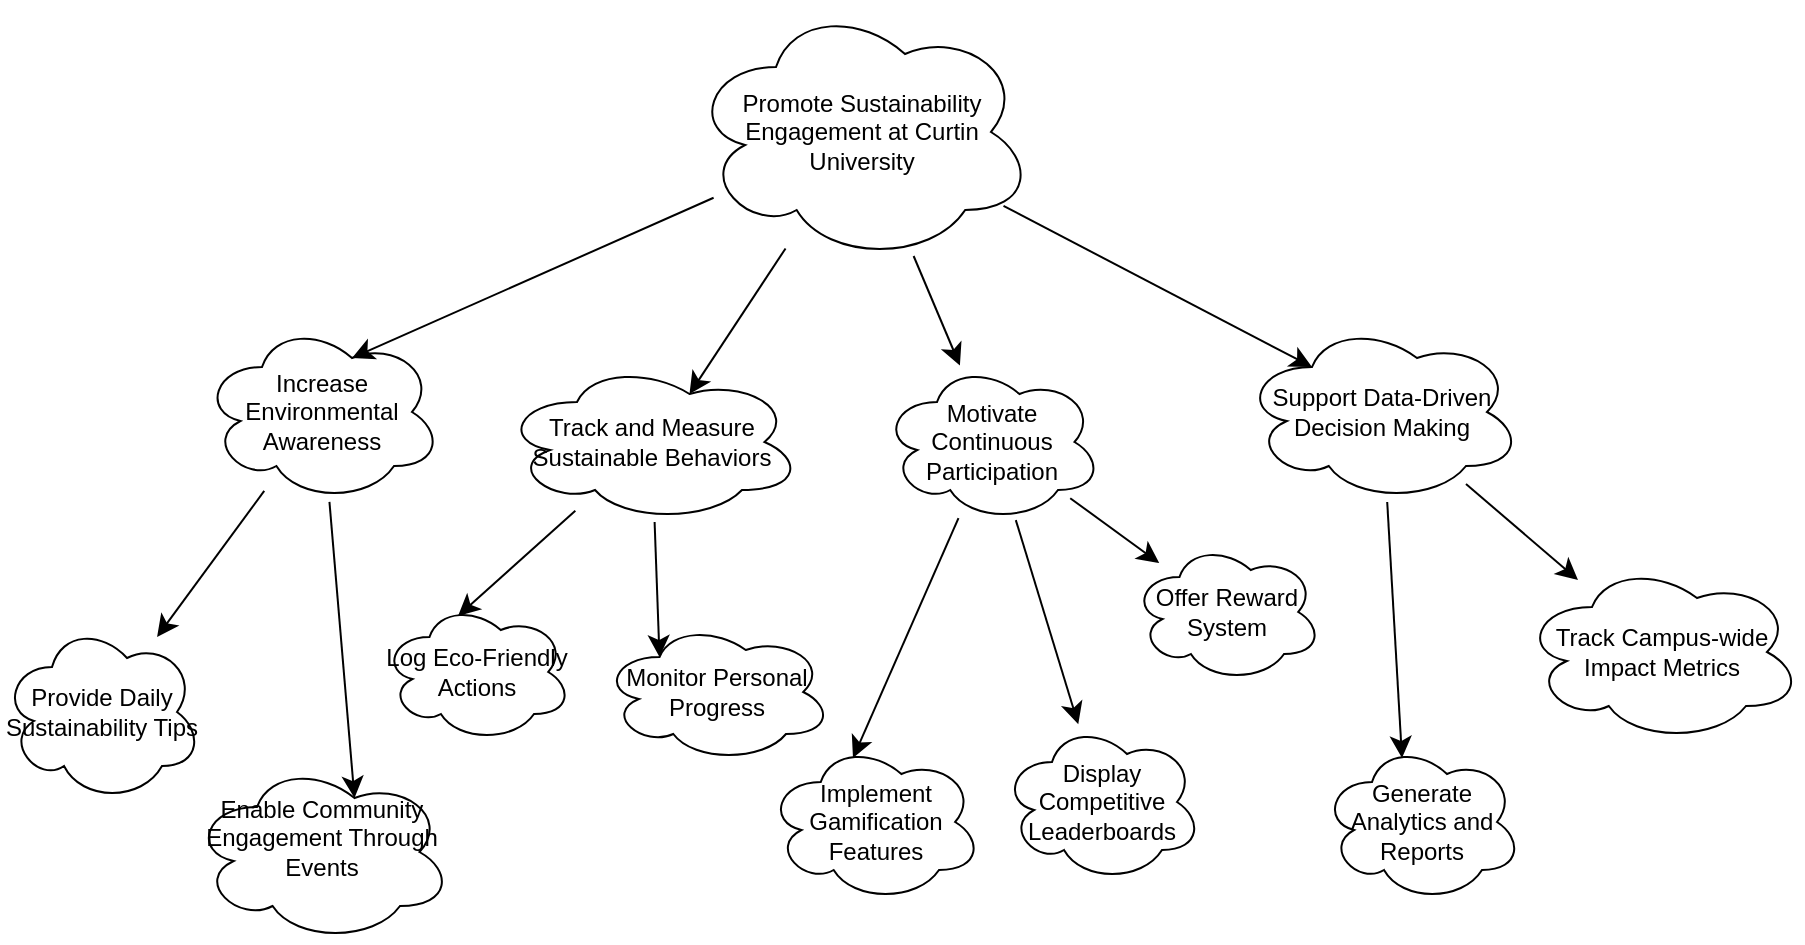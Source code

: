 <mxfile version="28.2.7">
  <diagram name="Page-1" id="2cEOTI5LPqqgsDJ_FVwX">
    <mxGraphModel dx="999" dy="719" grid="1" gridSize="10" guides="1" tooltips="1" connect="1" arrows="1" fold="1" page="1" pageScale="1" pageWidth="850" pageHeight="1100" math="0" shadow="0">
      <root>
        <mxCell id="0" />
        <mxCell id="1" parent="0" />
        <mxCell id="_TOQFuZ6-E28BYfeeUP0-17" style="edgeStyle=none;curved=1;rounded=0;orthogonalLoop=1;jettySize=auto;html=1;fontSize=12;startSize=8;endSize=8;" edge="1" parent="1" source="_TOQFuZ6-E28BYfeeUP0-1" target="_TOQFuZ6-E28BYfeeUP0-4">
          <mxGeometry relative="1" as="geometry" />
        </mxCell>
        <mxCell id="_TOQFuZ6-E28BYfeeUP0-1" value="&lt;div class=&quot;text-lg font-bold&quot;&gt;Promote Sustainability Engagement at Curtin University&lt;/div&gt;" style="ellipse;shape=cloud;whiteSpace=wrap;html=1;" vertex="1" parent="1">
          <mxGeometry x="354" y="10" width="172" height="130" as="geometry" />
        </mxCell>
        <mxCell id="_TOQFuZ6-E28BYfeeUP0-2" value="&lt;div class=&quot;text-sm font-semibold&quot;&gt;Track and Measure Sustainable Behaviors&lt;/div&gt;" style="ellipse;shape=cloud;whiteSpace=wrap;html=1;" vertex="1" parent="1">
          <mxGeometry x="260" y="190" width="150" height="80" as="geometry" />
        </mxCell>
        <mxCell id="_TOQFuZ6-E28BYfeeUP0-19" style="edgeStyle=none;curved=1;rounded=0;orthogonalLoop=1;jettySize=auto;html=1;fontSize=12;startSize=8;endSize=8;" edge="1" parent="1" source="_TOQFuZ6-E28BYfeeUP0-3" target="_TOQFuZ6-E28BYfeeUP0-6">
          <mxGeometry relative="1" as="geometry" />
        </mxCell>
        <mxCell id="_TOQFuZ6-E28BYfeeUP0-3" value="&lt;div class=&quot;text-sm font-semibold&quot;&gt;Increase Environmental Awareness&lt;/div&gt;" style="ellipse;shape=cloud;whiteSpace=wrap;html=1;" vertex="1" parent="1">
          <mxGeometry x="110" y="170" width="120" height="90" as="geometry" />
        </mxCell>
        <mxCell id="_TOQFuZ6-E28BYfeeUP0-24" style="edgeStyle=none;curved=1;rounded=0;orthogonalLoop=1;jettySize=auto;html=1;fontSize=12;startSize=8;endSize=8;" edge="1" parent="1" source="_TOQFuZ6-E28BYfeeUP0-4" target="_TOQFuZ6-E28BYfeeUP0-11">
          <mxGeometry relative="1" as="geometry" />
        </mxCell>
        <mxCell id="_TOQFuZ6-E28BYfeeUP0-34" style="edgeStyle=none;curved=1;rounded=0;orthogonalLoop=1;jettySize=auto;html=1;fontSize=12;startSize=8;endSize=8;" edge="1" parent="1" source="_TOQFuZ6-E28BYfeeUP0-4" target="_TOQFuZ6-E28BYfeeUP0-33">
          <mxGeometry relative="1" as="geometry" />
        </mxCell>
        <mxCell id="_TOQFuZ6-E28BYfeeUP0-4" value="&lt;div class=&quot;text-sm font-semibold&quot;&gt;Motivate Continuous Participation&lt;/div&gt;" style="ellipse;shape=cloud;whiteSpace=wrap;html=1;" vertex="1" parent="1">
          <mxGeometry x="450" y="190" width="110" height="80" as="geometry" />
        </mxCell>
        <mxCell id="_TOQFuZ6-E28BYfeeUP0-26" style="edgeStyle=none;curved=1;rounded=0;orthogonalLoop=1;jettySize=auto;html=1;fontSize=12;startSize=8;endSize=8;" edge="1" parent="1" source="_TOQFuZ6-E28BYfeeUP0-5" target="_TOQFuZ6-E28BYfeeUP0-14">
          <mxGeometry relative="1" as="geometry" />
        </mxCell>
        <mxCell id="_TOQFuZ6-E28BYfeeUP0-5" value="&lt;div class=&quot;text-sm font-semibold&quot;&gt;Support Data-Driven Decision Making&lt;/div&gt;" style="ellipse;shape=cloud;whiteSpace=wrap;html=1;" vertex="1" parent="1">
          <mxGeometry x="630" y="170" width="140" height="90" as="geometry" />
        </mxCell>
        <mxCell id="_TOQFuZ6-E28BYfeeUP0-6" value="&lt;div class=&quot;text-xs&quot;&gt;Provide Daily Sustainability Tips&lt;/div&gt;" style="ellipse;shape=cloud;whiteSpace=wrap;html=1;" vertex="1" parent="1">
          <mxGeometry x="10" y="320" width="100" height="90" as="geometry" />
        </mxCell>
        <mxCell id="_TOQFuZ6-E28BYfeeUP0-7" value="&#xa;&lt;div class=&quot;text-xs&quot;&gt;Enable Community Engagement Through Events&lt;/div&gt;&#xa;&#xa;" style="ellipse;shape=cloud;whiteSpace=wrap;html=1;" vertex="1" parent="1">
          <mxGeometry x="105" y="390" width="130" height="90" as="geometry" />
        </mxCell>
        <mxCell id="_TOQFuZ6-E28BYfeeUP0-8" value="&lt;div class=&quot;text-xs&quot;&gt;Log Eco-Friendly Actions&lt;/div&gt;" style="ellipse;shape=cloud;whiteSpace=wrap;html=1;" vertex="1" parent="1">
          <mxGeometry x="200" y="310" width="95" height="70" as="geometry" />
        </mxCell>
        <mxCell id="_TOQFuZ6-E28BYfeeUP0-9" value="&lt;div class=&quot;text-xs&quot;&gt;Monitor Personal Progress&lt;/div&gt;" style="ellipse;shape=cloud;whiteSpace=wrap;html=1;" vertex="1" parent="1">
          <mxGeometry x="310" y="320" width="115" height="70" as="geometry" />
        </mxCell>
        <mxCell id="_TOQFuZ6-E28BYfeeUP0-10" value="&lt;div class=&quot;text-xs&quot;&gt;Implement Gamification Features&lt;/div&gt;" style="ellipse;shape=cloud;whiteSpace=wrap;html=1;" vertex="1" parent="1">
          <mxGeometry x="392.5" y="380" width="107.5" height="80" as="geometry" />
        </mxCell>
        <mxCell id="_TOQFuZ6-E28BYfeeUP0-11" value="&lt;div class=&quot;text-xs&quot;&gt;Offer Reward System&lt;/div&gt;" style="ellipse;shape=cloud;whiteSpace=wrap;html=1;" vertex="1" parent="1">
          <mxGeometry x="575" y="280" width="95" height="70" as="geometry" />
        </mxCell>
        <mxCell id="_TOQFuZ6-E28BYfeeUP0-12" value="&lt;div class=&quot;text-xs&quot;&gt;Generate Analytics and Reports&lt;/div&gt;" style="ellipse;shape=cloud;whiteSpace=wrap;html=1;" vertex="1" parent="1">
          <mxGeometry x="670" y="380" width="100" height="80" as="geometry" />
        </mxCell>
        <mxCell id="_TOQFuZ6-E28BYfeeUP0-14" value="&lt;div class=&quot;text-xs&quot;&gt;Track Campus-wide Impact Metrics&lt;/div&gt;" style="ellipse;shape=cloud;whiteSpace=wrap;html=1;" vertex="1" parent="1">
          <mxGeometry x="770" y="290" width="140" height="90" as="geometry" />
        </mxCell>
        <mxCell id="_TOQFuZ6-E28BYfeeUP0-15" style="edgeStyle=none;curved=1;rounded=0;orthogonalLoop=1;jettySize=auto;html=1;entryX=0.625;entryY=0.2;entryDx=0;entryDy=0;entryPerimeter=0;fontSize=12;startSize=8;endSize=8;" edge="1" parent="1" source="_TOQFuZ6-E28BYfeeUP0-1" target="_TOQFuZ6-E28BYfeeUP0-3">
          <mxGeometry relative="1" as="geometry" />
        </mxCell>
        <mxCell id="_TOQFuZ6-E28BYfeeUP0-16" style="edgeStyle=none;curved=1;rounded=0;orthogonalLoop=1;jettySize=auto;html=1;entryX=0.625;entryY=0.2;entryDx=0;entryDy=0;entryPerimeter=0;fontSize=12;startSize=8;endSize=8;" edge="1" parent="1" source="_TOQFuZ6-E28BYfeeUP0-1" target="_TOQFuZ6-E28BYfeeUP0-2">
          <mxGeometry relative="1" as="geometry" />
        </mxCell>
        <mxCell id="_TOQFuZ6-E28BYfeeUP0-18" style="edgeStyle=none;curved=1;rounded=0;orthogonalLoop=1;jettySize=auto;html=1;entryX=0.25;entryY=0.25;entryDx=0;entryDy=0;entryPerimeter=0;fontSize=12;startSize=8;endSize=8;" edge="1" parent="1" source="_TOQFuZ6-E28BYfeeUP0-1" target="_TOQFuZ6-E28BYfeeUP0-5">
          <mxGeometry relative="1" as="geometry" />
        </mxCell>
        <mxCell id="_TOQFuZ6-E28BYfeeUP0-20" style="edgeStyle=none;curved=1;rounded=0;orthogonalLoop=1;jettySize=auto;html=1;entryX=0.625;entryY=0.2;entryDx=0;entryDy=0;entryPerimeter=0;fontSize=12;startSize=8;endSize=8;" edge="1" parent="1" source="_TOQFuZ6-E28BYfeeUP0-3" target="_TOQFuZ6-E28BYfeeUP0-7">
          <mxGeometry relative="1" as="geometry" />
        </mxCell>
        <mxCell id="_TOQFuZ6-E28BYfeeUP0-21" style="edgeStyle=none;curved=1;rounded=0;orthogonalLoop=1;jettySize=auto;html=1;entryX=0.4;entryY=0.1;entryDx=0;entryDy=0;entryPerimeter=0;fontSize=12;startSize=8;endSize=8;" edge="1" parent="1" source="_TOQFuZ6-E28BYfeeUP0-2" target="_TOQFuZ6-E28BYfeeUP0-8">
          <mxGeometry relative="1" as="geometry" />
        </mxCell>
        <mxCell id="_TOQFuZ6-E28BYfeeUP0-22" style="edgeStyle=none;curved=1;rounded=0;orthogonalLoop=1;jettySize=auto;html=1;entryX=0.25;entryY=0.25;entryDx=0;entryDy=0;entryPerimeter=0;fontSize=12;startSize=8;endSize=8;" edge="1" parent="1" source="_TOQFuZ6-E28BYfeeUP0-2" target="_TOQFuZ6-E28BYfeeUP0-9">
          <mxGeometry relative="1" as="geometry" />
        </mxCell>
        <mxCell id="_TOQFuZ6-E28BYfeeUP0-23" style="edgeStyle=none;curved=1;rounded=0;orthogonalLoop=1;jettySize=auto;html=1;entryX=0.4;entryY=0.1;entryDx=0;entryDy=0;entryPerimeter=0;fontSize=12;startSize=8;endSize=8;" edge="1" parent="1" source="_TOQFuZ6-E28BYfeeUP0-4" target="_TOQFuZ6-E28BYfeeUP0-10">
          <mxGeometry relative="1" as="geometry" />
        </mxCell>
        <mxCell id="_TOQFuZ6-E28BYfeeUP0-25" style="edgeStyle=none;curved=1;rounded=0;orthogonalLoop=1;jettySize=auto;html=1;entryX=0.4;entryY=0.1;entryDx=0;entryDy=0;entryPerimeter=0;fontSize=12;startSize=8;endSize=8;" edge="1" parent="1" source="_TOQFuZ6-E28BYfeeUP0-5" target="_TOQFuZ6-E28BYfeeUP0-12">
          <mxGeometry relative="1" as="geometry" />
        </mxCell>
        <mxCell id="_TOQFuZ6-E28BYfeeUP0-33" value="&lt;div class=&quot;text-xs&quot;&gt;&lt;div class=&quot;text-xs&quot;&gt;Display Competitive Leaderboards&lt;/div&gt;&lt;/div&gt;" style="ellipse;shape=cloud;whiteSpace=wrap;html=1;" vertex="1" parent="1">
          <mxGeometry x="510" y="370" width="100" height="80" as="geometry" />
        </mxCell>
      </root>
    </mxGraphModel>
  </diagram>
</mxfile>
